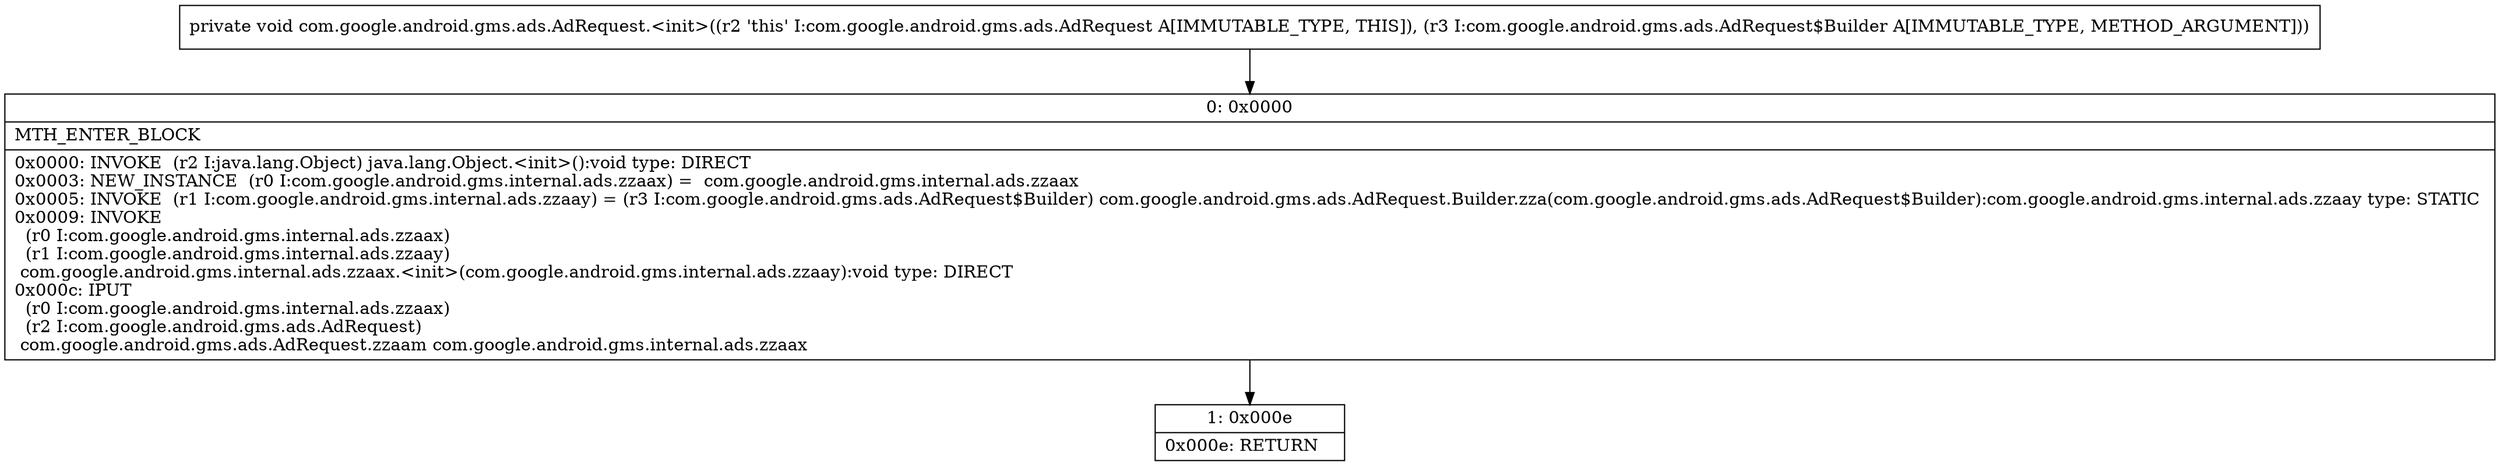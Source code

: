 digraph "CFG forcom.google.android.gms.ads.AdRequest.\<init\>(Lcom\/google\/android\/gms\/ads\/AdRequest$Builder;)V" {
Node_0 [shape=record,label="{0\:\ 0x0000|MTH_ENTER_BLOCK\l|0x0000: INVOKE  (r2 I:java.lang.Object) java.lang.Object.\<init\>():void type: DIRECT \l0x0003: NEW_INSTANCE  (r0 I:com.google.android.gms.internal.ads.zzaax) =  com.google.android.gms.internal.ads.zzaax \l0x0005: INVOKE  (r1 I:com.google.android.gms.internal.ads.zzaay) = (r3 I:com.google.android.gms.ads.AdRequest$Builder) com.google.android.gms.ads.AdRequest.Builder.zza(com.google.android.gms.ads.AdRequest$Builder):com.google.android.gms.internal.ads.zzaay type: STATIC \l0x0009: INVOKE  \l  (r0 I:com.google.android.gms.internal.ads.zzaax)\l  (r1 I:com.google.android.gms.internal.ads.zzaay)\l com.google.android.gms.internal.ads.zzaax.\<init\>(com.google.android.gms.internal.ads.zzaay):void type: DIRECT \l0x000c: IPUT  \l  (r0 I:com.google.android.gms.internal.ads.zzaax)\l  (r2 I:com.google.android.gms.ads.AdRequest)\l com.google.android.gms.ads.AdRequest.zzaam com.google.android.gms.internal.ads.zzaax \l}"];
Node_1 [shape=record,label="{1\:\ 0x000e|0x000e: RETURN   \l}"];
MethodNode[shape=record,label="{private void com.google.android.gms.ads.AdRequest.\<init\>((r2 'this' I:com.google.android.gms.ads.AdRequest A[IMMUTABLE_TYPE, THIS]), (r3 I:com.google.android.gms.ads.AdRequest$Builder A[IMMUTABLE_TYPE, METHOD_ARGUMENT])) }"];
MethodNode -> Node_0;
Node_0 -> Node_1;
}

